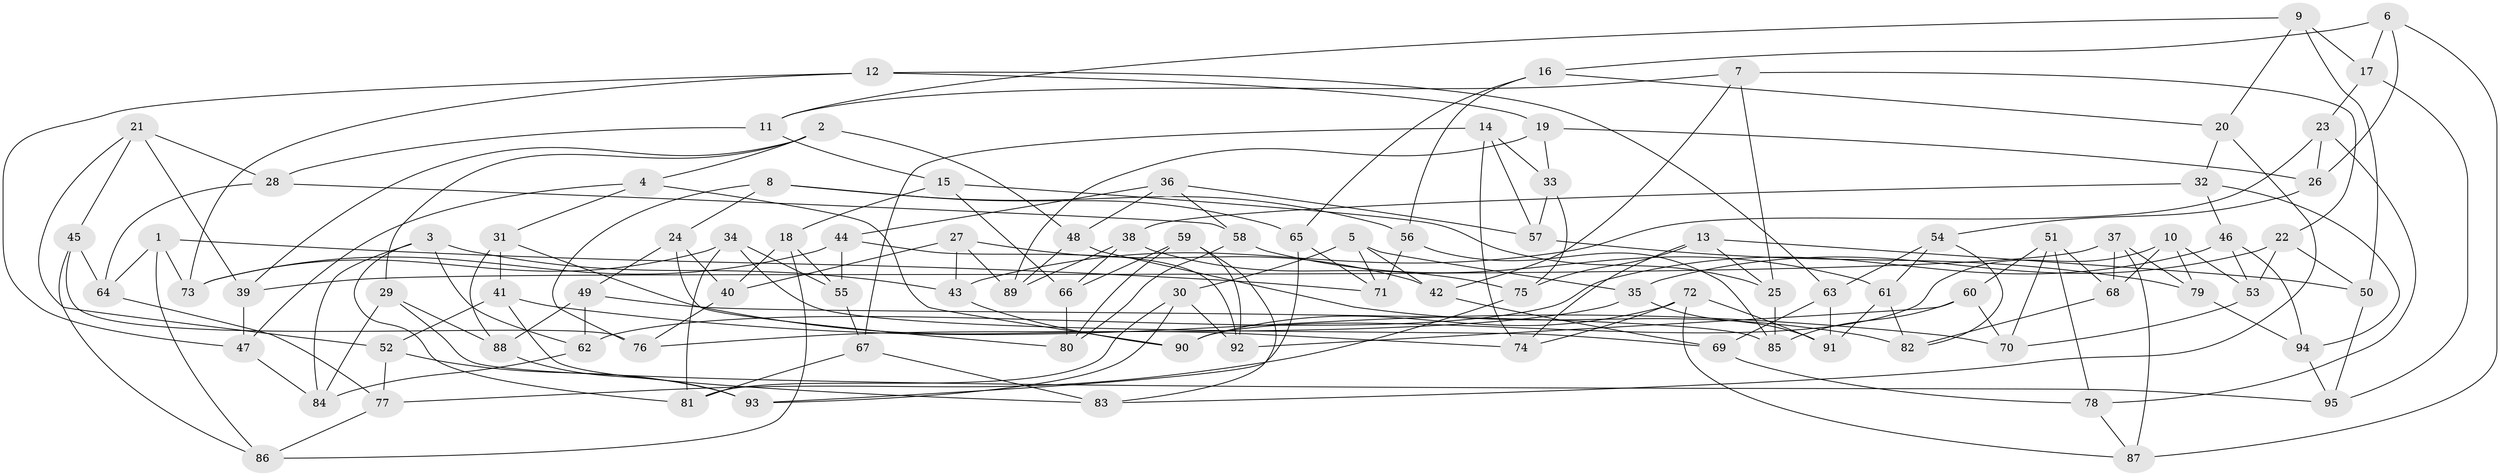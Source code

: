 // Generated by graph-tools (version 1.1) at 2025/57/03/09/25 04:57:30]
// undirected, 95 vertices, 190 edges
graph export_dot {
graph [start="1"]
  node [color=gray90,style=filled];
  1;
  2;
  3;
  4;
  5;
  6;
  7;
  8;
  9;
  10;
  11;
  12;
  13;
  14;
  15;
  16;
  17;
  18;
  19;
  20;
  21;
  22;
  23;
  24;
  25;
  26;
  27;
  28;
  29;
  30;
  31;
  32;
  33;
  34;
  35;
  36;
  37;
  38;
  39;
  40;
  41;
  42;
  43;
  44;
  45;
  46;
  47;
  48;
  49;
  50;
  51;
  52;
  53;
  54;
  55;
  56;
  57;
  58;
  59;
  60;
  61;
  62;
  63;
  64;
  65;
  66;
  67;
  68;
  69;
  70;
  71;
  72;
  73;
  74;
  75;
  76;
  77;
  78;
  79;
  80;
  81;
  82;
  83;
  84;
  85;
  86;
  87;
  88;
  89;
  90;
  91;
  92;
  93;
  94;
  95;
  1 -- 64;
  1 -- 71;
  1 -- 86;
  1 -- 73;
  2 -- 39;
  2 -- 48;
  2 -- 29;
  2 -- 4;
  3 -- 43;
  3 -- 81;
  3 -- 84;
  3 -- 62;
  4 -- 31;
  4 -- 47;
  4 -- 90;
  5 -- 42;
  5 -- 35;
  5 -- 30;
  5 -- 71;
  6 -- 26;
  6 -- 17;
  6 -- 87;
  6 -- 16;
  7 -- 22;
  7 -- 42;
  7 -- 25;
  7 -- 11;
  8 -- 76;
  8 -- 24;
  8 -- 65;
  8 -- 56;
  9 -- 20;
  9 -- 17;
  9 -- 11;
  9 -- 50;
  10 -- 90;
  10 -- 79;
  10 -- 68;
  10 -- 53;
  11 -- 28;
  11 -- 15;
  12 -- 63;
  12 -- 19;
  12 -- 47;
  12 -- 73;
  13 -- 74;
  13 -- 25;
  13 -- 50;
  13 -- 75;
  14 -- 33;
  14 -- 74;
  14 -- 67;
  14 -- 57;
  15 -- 66;
  15 -- 18;
  15 -- 25;
  16 -- 65;
  16 -- 20;
  16 -- 56;
  17 -- 95;
  17 -- 23;
  18 -- 55;
  18 -- 86;
  18 -- 40;
  19 -- 33;
  19 -- 89;
  19 -- 26;
  20 -- 32;
  20 -- 83;
  21 -- 28;
  21 -- 45;
  21 -- 39;
  21 -- 52;
  22 -- 53;
  22 -- 50;
  22 -- 35;
  23 -- 43;
  23 -- 78;
  23 -- 26;
  24 -- 40;
  24 -- 49;
  24 -- 80;
  25 -- 85;
  26 -- 54;
  27 -- 42;
  27 -- 89;
  27 -- 43;
  27 -- 40;
  28 -- 64;
  28 -- 58;
  29 -- 95;
  29 -- 84;
  29 -- 88;
  30 -- 93;
  30 -- 92;
  30 -- 81;
  31 -- 41;
  31 -- 74;
  31 -- 88;
  32 -- 46;
  32 -- 94;
  32 -- 38;
  33 -- 75;
  33 -- 57;
  34 -- 81;
  34 -- 55;
  34 -- 73;
  34 -- 69;
  35 -- 91;
  35 -- 76;
  36 -- 58;
  36 -- 44;
  36 -- 57;
  36 -- 48;
  37 -- 87;
  37 -- 68;
  37 -- 79;
  37 -- 39;
  38 -- 89;
  38 -- 75;
  38 -- 66;
  39 -- 47;
  40 -- 76;
  41 -- 52;
  41 -- 83;
  41 -- 70;
  42 -- 69;
  43 -- 90;
  44 -- 55;
  44 -- 92;
  44 -- 73;
  45 -- 64;
  45 -- 86;
  45 -- 76;
  46 -- 94;
  46 -- 62;
  46 -- 53;
  47 -- 84;
  48 -- 89;
  48 -- 82;
  49 -- 88;
  49 -- 62;
  49 -- 85;
  50 -- 95;
  51 -- 70;
  51 -- 60;
  51 -- 78;
  51 -- 68;
  52 -- 77;
  52 -- 93;
  53 -- 70;
  54 -- 82;
  54 -- 61;
  54 -- 63;
  55 -- 67;
  56 -- 85;
  56 -- 71;
  57 -- 79;
  58 -- 61;
  58 -- 80;
  59 -- 66;
  59 -- 92;
  59 -- 80;
  59 -- 83;
  60 -- 92;
  60 -- 85;
  60 -- 70;
  61 -- 91;
  61 -- 82;
  62 -- 84;
  63 -- 69;
  63 -- 91;
  64 -- 77;
  65 -- 71;
  65 -- 93;
  66 -- 80;
  67 -- 83;
  67 -- 81;
  68 -- 82;
  69 -- 78;
  72 -- 74;
  72 -- 90;
  72 -- 87;
  72 -- 91;
  75 -- 77;
  77 -- 86;
  78 -- 87;
  79 -- 94;
  88 -- 93;
  94 -- 95;
}
